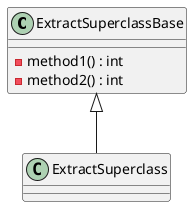 @startuml
class ExtractSuperclassBase {
    - method1() : int
    - method2() : int
}
class ExtractSuperclass {
}
ExtractSuperclassBase <|-- ExtractSuperclass
@enduml
